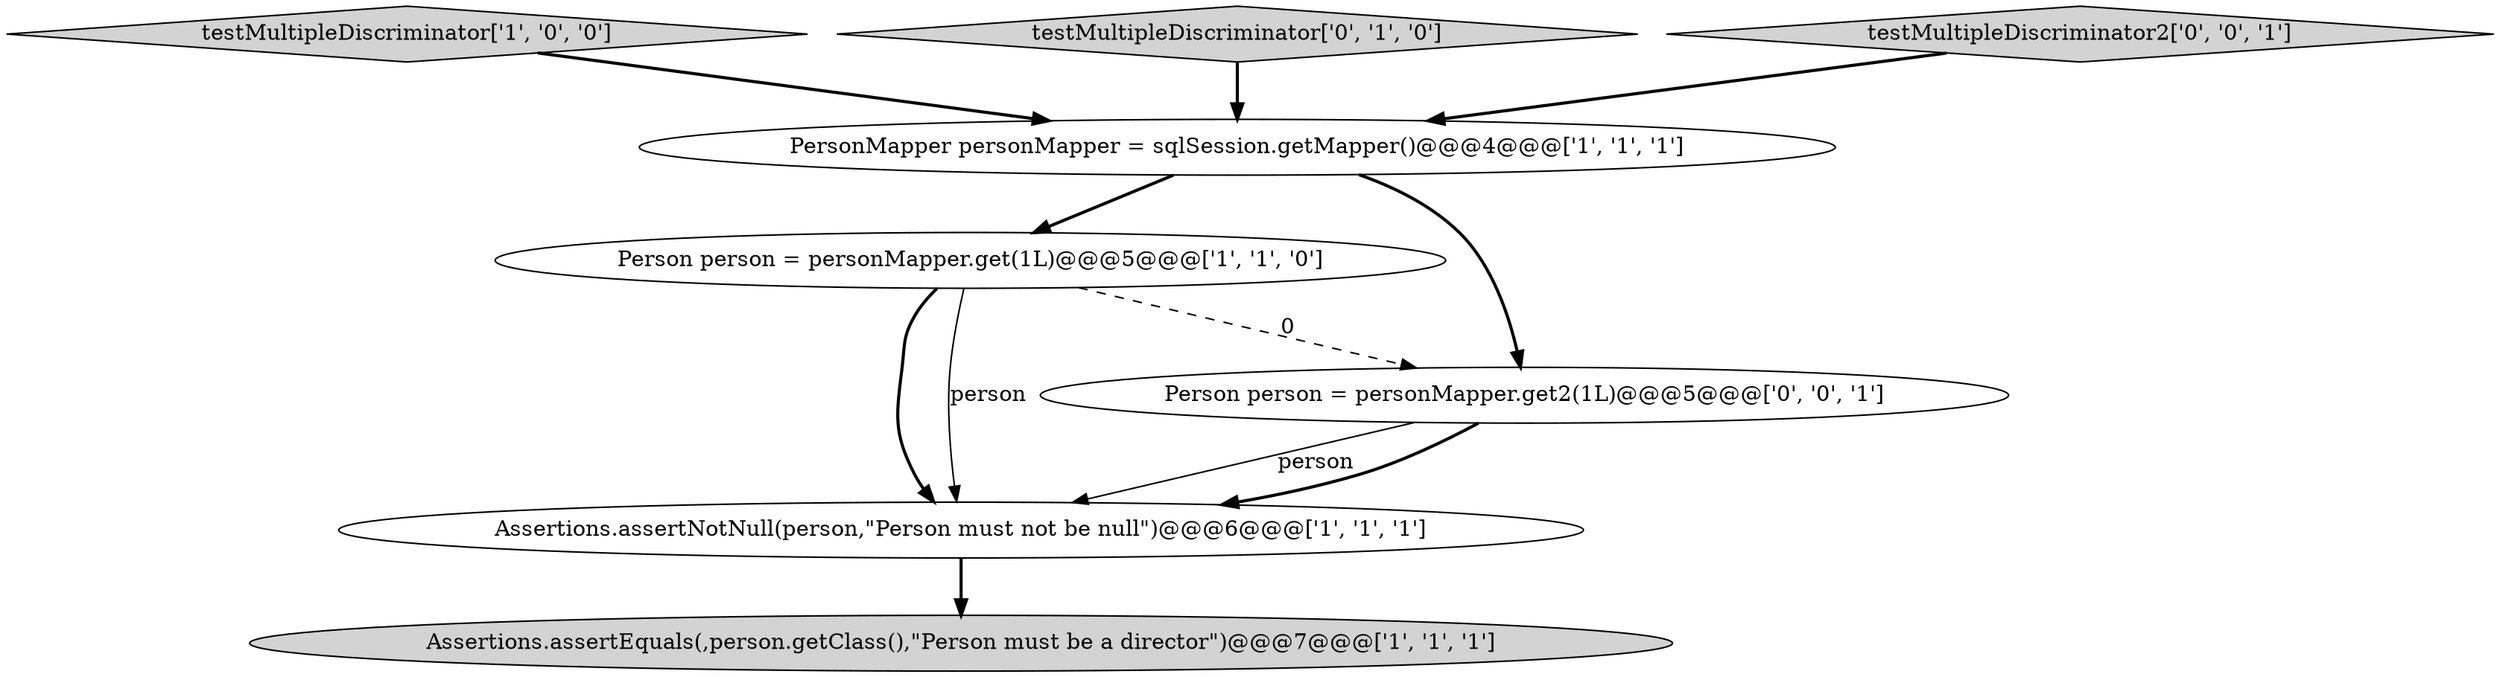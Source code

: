 digraph {
3 [style = filled, label = "Assertions.assertEquals(,person.getClass(),\"Person must be a director\")@@@7@@@['1', '1', '1']", fillcolor = lightgray, shape = ellipse image = "AAA0AAABBB1BBB"];
4 [style = filled, label = "Person person = personMapper.get(1L)@@@5@@@['1', '1', '0']", fillcolor = white, shape = ellipse image = "AAA0AAABBB1BBB"];
1 [style = filled, label = "testMultipleDiscriminator['1', '0', '0']", fillcolor = lightgray, shape = diamond image = "AAA0AAABBB1BBB"];
2 [style = filled, label = "Assertions.assertNotNull(person,\"Person must not be null\")@@@6@@@['1', '1', '1']", fillcolor = white, shape = ellipse image = "AAA0AAABBB1BBB"];
5 [style = filled, label = "testMultipleDiscriminator['0', '1', '0']", fillcolor = lightgray, shape = diamond image = "AAA0AAABBB2BBB"];
0 [style = filled, label = "PersonMapper personMapper = sqlSession.getMapper()@@@4@@@['1', '1', '1']", fillcolor = white, shape = ellipse image = "AAA0AAABBB1BBB"];
6 [style = filled, label = "Person person = personMapper.get2(1L)@@@5@@@['0', '0', '1']", fillcolor = white, shape = ellipse image = "AAA0AAABBB3BBB"];
7 [style = filled, label = "testMultipleDiscriminator2['0', '0', '1']", fillcolor = lightgray, shape = diamond image = "AAA0AAABBB3BBB"];
7->0 [style = bold, label=""];
4->2 [style = bold, label=""];
1->0 [style = bold, label=""];
5->0 [style = bold, label=""];
4->2 [style = solid, label="person"];
4->6 [style = dashed, label="0"];
0->4 [style = bold, label=""];
0->6 [style = bold, label=""];
6->2 [style = solid, label="person"];
2->3 [style = bold, label=""];
6->2 [style = bold, label=""];
}

